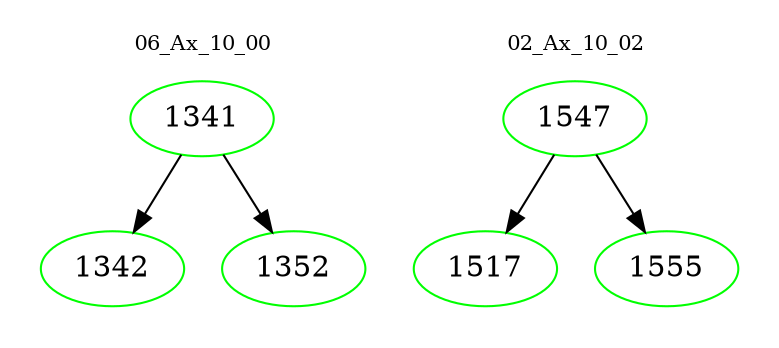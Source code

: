 digraph{
subgraph cluster_0 {
color = white
label = "06_Ax_10_00";
fontsize=10;
T0_1341 [label="1341", color="green"]
T0_1341 -> T0_1342 [color="black"]
T0_1342 [label="1342", color="green"]
T0_1341 -> T0_1352 [color="black"]
T0_1352 [label="1352", color="green"]
}
subgraph cluster_1 {
color = white
label = "02_Ax_10_02";
fontsize=10;
T1_1547 [label="1547", color="green"]
T1_1547 -> T1_1517 [color="black"]
T1_1517 [label="1517", color="green"]
T1_1547 -> T1_1555 [color="black"]
T1_1555 [label="1555", color="green"]
}
}
